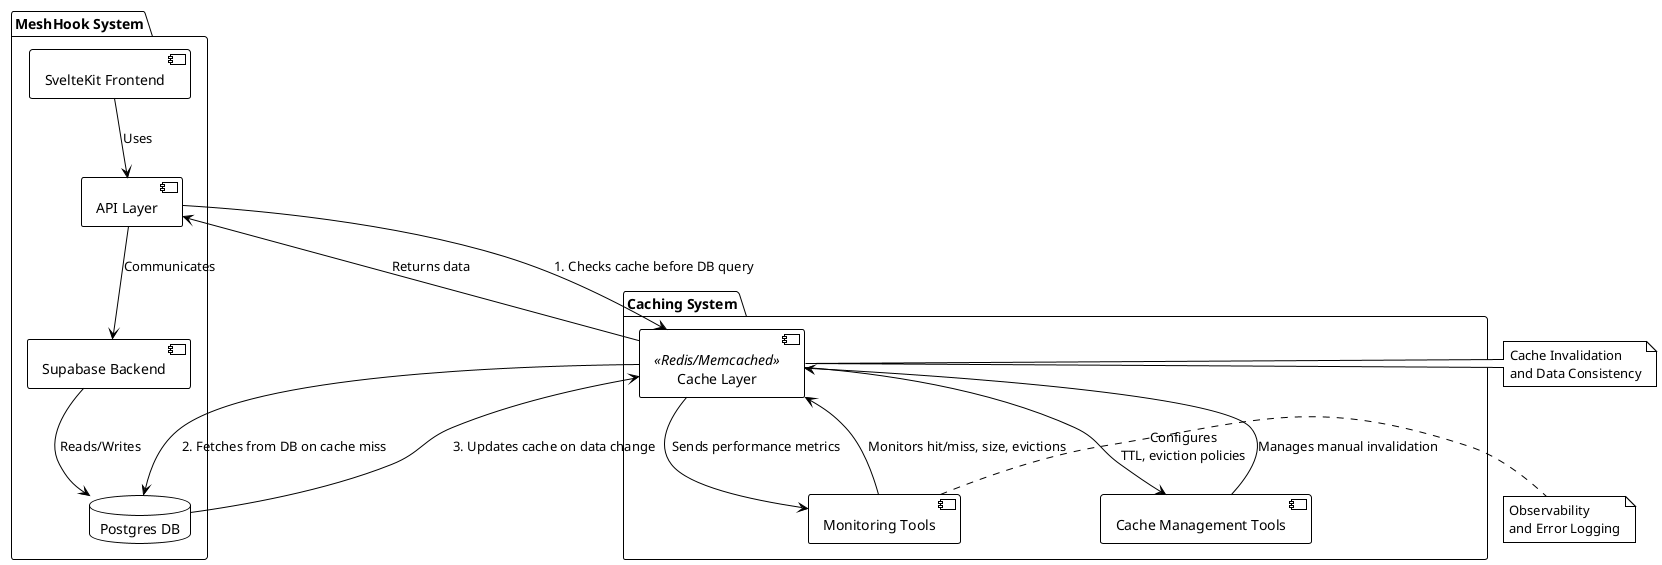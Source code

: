 @startuml
!theme plain

package "MeshHook System" {
    [SvelteKit Frontend] as Frontend
    [API Layer] as API
    [Supabase Backend] as Backend
    database "Postgres DB" as DB
}

package "Caching System" {
    [Cache Layer] as Cache <<Redis/Memcached>>
    [Cache Management Tools] as ManagementTools
    [Monitoring Tools] as Monitoring
}

Frontend --> API : Uses
API --> Backend : Communicates
Backend --> DB : Reads/Writes

API --> Cache : 1. Checks cache before DB query
Cache --> DB : 2. Fetches from DB on cache miss
DB --> Cache : 3. Updates cache on data change
Cache --> API : Returns data

Cache --> ManagementTools : Configures\nTTL, eviction policies
ManagementTools --> Cache : Manages manual invalidation

Cache --> Monitoring : Sends performance metrics
Monitoring --> Cache : Monitors hit/miss, size, evictions

note right of Cache : Cache Invalidation\nand Data Consistency
note right of Monitoring : Observability\nand Error Logging

@enduml